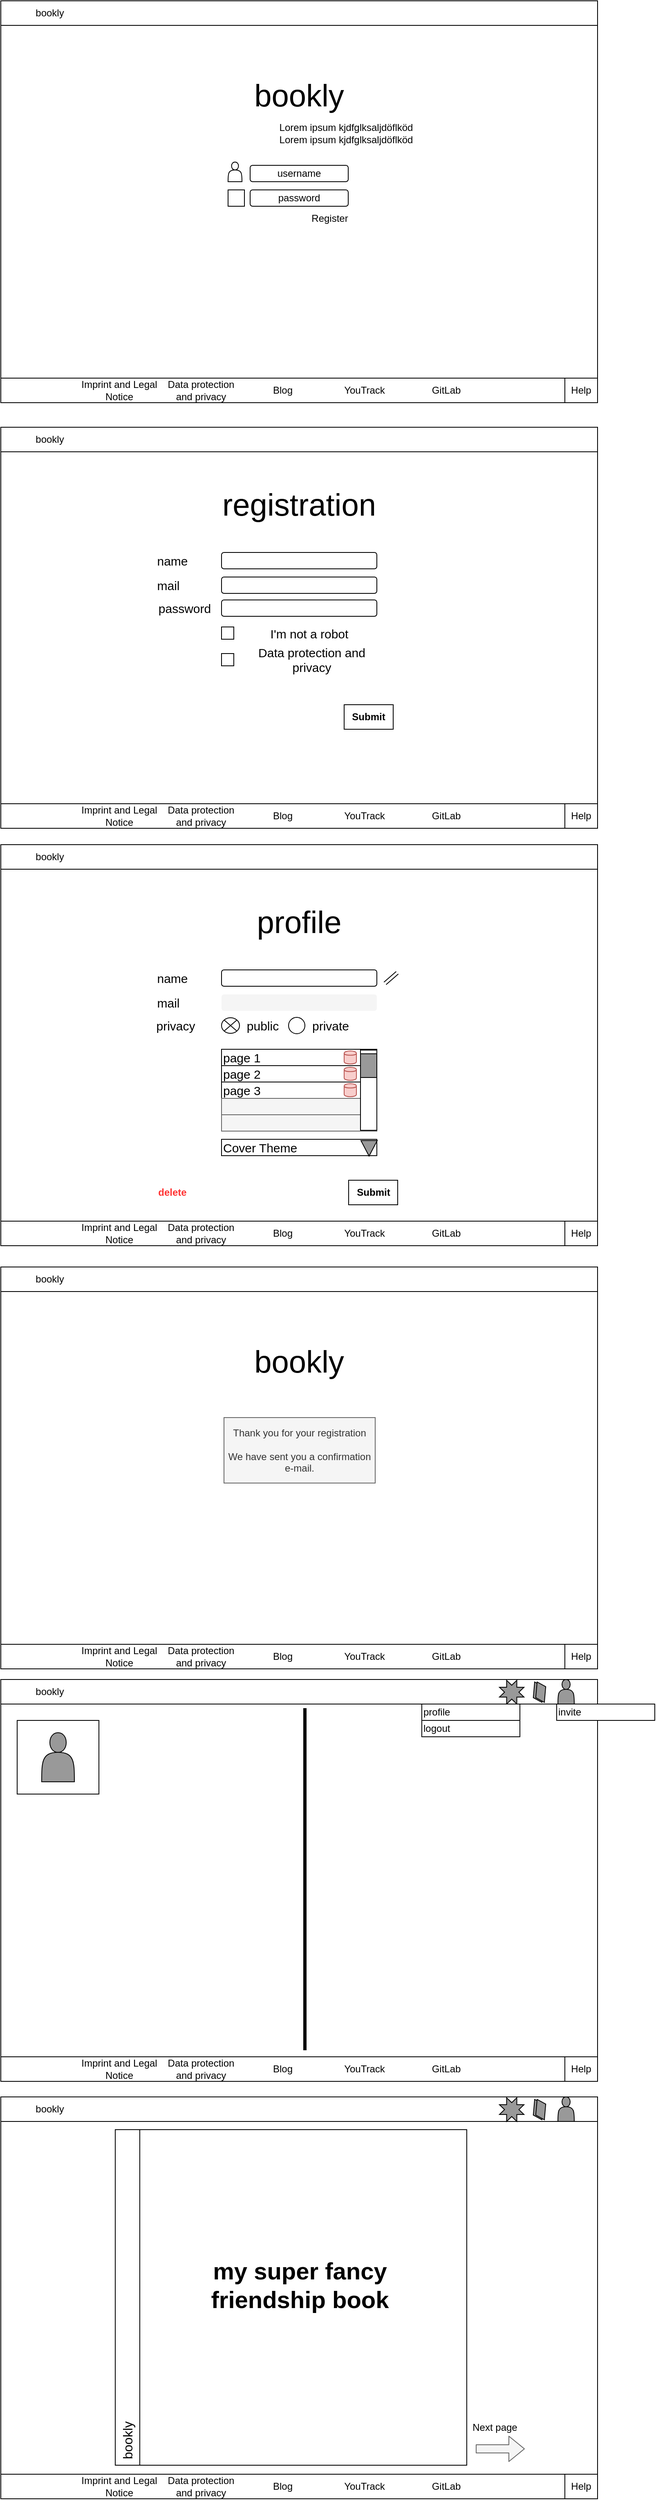 <mxfile version="12.1.4" type="device" pages="1"><diagram id="CyiumTYq1WqhmvlIJGal" name="Page-1"><mxGraphModel dx="778" dy="643" grid="1" gridSize="10" guides="1" tooltips="1" connect="1" arrows="1" fold="1" page="1" pageScale="1" pageWidth="827" pageHeight="1169" math="0" shadow="0"><root><mxCell id="0"/><mxCell id="1" parent="0"/><mxCell id="fNYBiVu1OPVGJNvYJy2b-1" value="" style="rounded=0;whiteSpace=wrap;html=1;" parent="1" vertex="1"><mxGeometry x="20" y="20" width="730" height="490" as="geometry"/></mxCell><mxCell id="fNYBiVu1OPVGJNvYJy2b-12" value="username" style="rounded=1;whiteSpace=wrap;html=1;" parent="1" vertex="1"><mxGeometry x="325" y="220" width="120" height="20" as="geometry"/></mxCell><mxCell id="fNYBiVu1OPVGJNvYJy2b-3" value="" style="shape=actor;whiteSpace=wrap;html=1;" parent="1" vertex="1"><mxGeometry x="298" y="216" width="17" height="24" as="geometry"/></mxCell><mxCell id="fNYBiVu1OPVGJNvYJy2b-16" value="password" style="rounded=1;whiteSpace=wrap;html=1;" parent="1" vertex="1"><mxGeometry x="325" y="250" width="120" height="20" as="geometry"/></mxCell><mxCell id="fNYBiVu1OPVGJNvYJy2b-18" value="" style="whiteSpace=wrap;html=1;aspect=fixed;" parent="1" vertex="1"><mxGeometry x="298" y="250" width="20" height="20" as="geometry"/></mxCell><mxCell id="fNYBiVu1OPVGJNvYJy2b-19" value="Register" style="rounded=0;whiteSpace=wrap;html=1;fillColor=#ffffff;strokeColor=none;" parent="1" vertex="1"><mxGeometry x="355" y="280" width="135" height="10" as="geometry"/></mxCell><mxCell id="fNYBiVu1OPVGJNvYJy2b-21" value="bookly" style="rounded=0;whiteSpace=wrap;html=1;fillColor=#ffffff;strokeColor=none;fontSize=38;" parent="1" vertex="1"><mxGeometry x="325" y="120" width="120" height="30" as="geometry"/></mxCell><mxCell id="fNYBiVu1OPVGJNvYJy2b-24" value="" style="rounded=0;whiteSpace=wrap;html=1;" parent="1" vertex="1"><mxGeometry x="20" y="540" width="730" height="490" as="geometry"/></mxCell><mxCell id="fNYBiVu1OPVGJNvYJy2b-25" value="" style="rounded=1;whiteSpace=wrap;html=1;" parent="1" vertex="1"><mxGeometry x="290" y="693" width="190" height="20" as="geometry"/></mxCell><mxCell id="fNYBiVu1OPVGJNvYJy2b-27" value="" style="rounded=1;whiteSpace=wrap;html=1;" parent="1" vertex="1"><mxGeometry x="290" y="723" width="190" height="20" as="geometry"/></mxCell><mxCell id="fNYBiVu1OPVGJNvYJy2b-30" value="registration" style="rounded=0;whiteSpace=wrap;html=1;fillColor=#ffffff;strokeColor=none;fontSize=38;" parent="1" vertex="1"><mxGeometry x="325" y="620" width="120" height="30" as="geometry"/></mxCell><mxCell id="fNYBiVu1OPVGJNvYJy2b-39" value="" style="group" parent="1" vertex="1" connectable="0"><mxGeometry x="20" y="540" width="730" height="30" as="geometry"/></mxCell><mxCell id="fNYBiVu1OPVGJNvYJy2b-40" value="" style="rounded=0;whiteSpace=wrap;html=1;" parent="fNYBiVu1OPVGJNvYJy2b-39" vertex="1"><mxGeometry width="730" height="30" as="geometry"/></mxCell><mxCell id="fNYBiVu1OPVGJNvYJy2b-41" value="bookly" style="rounded=0;whiteSpace=wrap;html=1;fillColor=none;strokeColor=none;" parent="fNYBiVu1OPVGJNvYJy2b-39" vertex="1"><mxGeometry width="120" height="30" as="geometry"/></mxCell><mxCell id="fNYBiVu1OPVGJNvYJy2b-42" value="&lt;font style=&quot;font-size: 12px&quot;&gt;Lorem ipsum kjdfglksaljdöflköd&lt;br&gt;&lt;/font&gt;" style="rounded=0;whiteSpace=wrap;html=1;fillColor=none;fontSize=38;strokeColor=none;" parent="1" vertex="1"><mxGeometry x="350" y="150" width="185" height="30" as="geometry"/></mxCell><mxCell id="fNYBiVu1OPVGJNvYJy2b-43" value="&lt;font style=&quot;font-size: 12px&quot;&gt;Lorem ipsum kjdfglksaljdöflköd&lt;br&gt;&lt;/font&gt;" style="rounded=0;whiteSpace=wrap;html=1;fillColor=none;fontSize=38;strokeColor=none;" parent="1" vertex="1"><mxGeometry x="350" y="165" width="185" height="30" as="geometry"/></mxCell><mxCell id="fNYBiVu1OPVGJNvYJy2b-44" value="" style="group" parent="1" vertex="1" connectable="0"><mxGeometry x="20" y="19" width="730" height="30" as="geometry"/></mxCell><mxCell id="fNYBiVu1OPVGJNvYJy2b-45" value="" style="rounded=0;whiteSpace=wrap;html=1;" parent="fNYBiVu1OPVGJNvYJy2b-44" vertex="1"><mxGeometry width="730" height="30" as="geometry"/></mxCell><mxCell id="fNYBiVu1OPVGJNvYJy2b-46" value="bookly" style="rounded=0;whiteSpace=wrap;html=1;fillColor=none;strokeColor=none;" parent="fNYBiVu1OPVGJNvYJy2b-44" vertex="1"><mxGeometry width="120" height="30" as="geometry"/></mxCell><mxCell id="fNYBiVu1OPVGJNvYJy2b-49" value="name" style="rounded=0;whiteSpace=wrap;html=1;fillColor=#ffffff;fontSize=15;strokeColor=none;verticalAlign=middle;labelBorderColor=none;" parent="1" vertex="1"><mxGeometry x="200" y="690" width="60" height="26" as="geometry"/></mxCell><mxCell id="fNYBiVu1OPVGJNvYJy2b-50" value="mail" style="rounded=0;whiteSpace=wrap;html=1;fillColor=#ffffff;fontSize=15;strokeColor=none;" parent="1" vertex="1"><mxGeometry x="210" y="720" width="30" height="26" as="geometry"/></mxCell><mxCell id="fNYBiVu1OPVGJNvYJy2b-51" value="" style="rounded=1;whiteSpace=wrap;html=1;" parent="1" vertex="1"><mxGeometry x="290" y="751" width="190" height="20" as="geometry"/></mxCell><mxCell id="fNYBiVu1OPVGJNvYJy2b-52" value="password" style="rounded=0;whiteSpace=wrap;html=1;fillColor=#ffffff;fontSize=15;strokeColor=none;" parent="1" vertex="1"><mxGeometry x="230" y="748" width="30" height="26" as="geometry"/></mxCell><mxCell id="fNYBiVu1OPVGJNvYJy2b-53" value="" style="whiteSpace=wrap;html=1;aspect=fixed;fillColor=#ffffff;fontSize=15;" parent="1" vertex="1"><mxGeometry x="290" y="784" width="15" height="15" as="geometry"/></mxCell><mxCell id="fNYBiVu1OPVGJNvYJy2b-54" value="I'm not a robot" style="rounded=0;whiteSpace=wrap;html=1;fillColor=#ffffff;fontSize=15;strokeColor=none;" parent="1" vertex="1"><mxGeometry x="315" y="779" width="165" height="26" as="geometry"/></mxCell><mxCell id="fNYBiVu1OPVGJNvYJy2b-55" value="" style="whiteSpace=wrap;html=1;aspect=fixed;fillColor=#ffffff;fontSize=15;" parent="1" vertex="1"><mxGeometry x="290" y="816.5" width="15" height="15" as="geometry"/></mxCell><mxCell id="fNYBiVu1OPVGJNvYJy2b-56" value="Data protection and privacy" style="rounded=0;whiteSpace=wrap;html=1;fillColor=#ffffff;fontSize=15;strokeColor=none;" parent="1" vertex="1"><mxGeometry x="318" y="811" width="165" height="26" as="geometry"/></mxCell><mxCell id="fNYBiVu1OPVGJNvYJy2b-61" value="Submit" style="rounded=0;whiteSpace=wrap;html=1;fontStyle=1" parent="1" vertex="1"><mxGeometry x="440" y="879" width="60" height="30" as="geometry"/></mxCell><mxCell id="fNYBiVu1OPVGJNvYJy2b-63" value="" style="rounded=0;whiteSpace=wrap;html=1;" parent="1" vertex="1"><mxGeometry x="20" y="1050" width="730" height="490" as="geometry"/></mxCell><mxCell id="fNYBiVu1OPVGJNvYJy2b-64" value="" style="rounded=1;whiteSpace=wrap;html=1;" parent="1" vertex="1"><mxGeometry x="290" y="1203" width="190" height="20" as="geometry"/></mxCell><mxCell id="fNYBiVu1OPVGJNvYJy2b-65" value="" style="rounded=1;whiteSpace=wrap;html=1;fillColor=#f5f5f5;strokeColor=none;fontColor=#333333;" parent="1" vertex="1"><mxGeometry x="290" y="1233" width="190" height="20" as="geometry"/></mxCell><mxCell id="fNYBiVu1OPVGJNvYJy2b-66" value="profile" style="rounded=0;whiteSpace=wrap;html=1;fillColor=#ffffff;strokeColor=none;fontSize=38;" parent="1" vertex="1"><mxGeometry x="325" y="1130" width="120" height="30" as="geometry"/></mxCell><mxCell id="fNYBiVu1OPVGJNvYJy2b-75" value="" style="group" parent="1" vertex="1" connectable="0"><mxGeometry x="20" y="1050" width="730" height="30" as="geometry"/></mxCell><mxCell id="fNYBiVu1OPVGJNvYJy2b-76" value="" style="rounded=0;whiteSpace=wrap;html=1;" parent="fNYBiVu1OPVGJNvYJy2b-75" vertex="1"><mxGeometry width="730" height="30" as="geometry"/></mxCell><mxCell id="fNYBiVu1OPVGJNvYJy2b-77" value="bookly" style="rounded=0;whiteSpace=wrap;html=1;fillColor=none;strokeColor=none;" parent="fNYBiVu1OPVGJNvYJy2b-75" vertex="1"><mxGeometry width="120" height="30" as="geometry"/></mxCell><mxCell id="fNYBiVu1OPVGJNvYJy2b-78" value="name" style="rounded=0;whiteSpace=wrap;html=1;fillColor=#ffffff;fontSize=15;strokeColor=none;verticalAlign=middle;labelBorderColor=none;" parent="1" vertex="1"><mxGeometry x="200" y="1200" width="60" height="26" as="geometry"/></mxCell><mxCell id="fNYBiVu1OPVGJNvYJy2b-79" value="mail" style="rounded=0;whiteSpace=wrap;html=1;fillColor=#ffffff;fontSize=15;strokeColor=none;" parent="1" vertex="1"><mxGeometry x="210" y="1230" width="30" height="26" as="geometry"/></mxCell><mxCell id="fNYBiVu1OPVGJNvYJy2b-81" value="privacy" style="rounded=0;whiteSpace=wrap;html=1;fillColor=#ffffff;fontSize=15;strokeColor=none;" parent="1" vertex="1"><mxGeometry x="219" y="1258" width="30" height="26" as="geometry"/></mxCell><mxCell id="fNYBiVu1OPVGJNvYJy2b-86" value="delete" style="rounded=0;whiteSpace=wrap;html=1;fontStyle=1;fontColor=#FF3333;strokeColor=none;fillColor=none;" parent="1" vertex="1"><mxGeometry x="200" y="1460" width="60" height="30" as="geometry"/></mxCell><mxCell id="fNYBiVu1OPVGJNvYJy2b-88" value="" style="shape=link;html=1;fontSize=15;" parent="1" edge="1"><mxGeometry width="50" height="50" relative="1" as="geometry"><mxPoint x="490" y="1219.5" as="sourcePoint"/><mxPoint x="505" y="1206.5" as="targetPoint"/></mxGeometry></mxCell><mxCell id="fNYBiVu1OPVGJNvYJy2b-89" value="public" style="rounded=0;whiteSpace=wrap;html=1;fillColor=#ffffff;fontSize=15;strokeColor=none;" parent="1" vertex="1"><mxGeometry x="318" y="1258" width="45" height="26" as="geometry"/></mxCell><mxCell id="fNYBiVu1OPVGJNvYJy2b-91" value="private" style="rounded=0;whiteSpace=wrap;html=1;fillColor=#ffffff;fontSize=15;strokeColor=none;" parent="1" vertex="1"><mxGeometry x="400.5" y="1258" width="45" height="26" as="geometry"/></mxCell><mxCell id="fNYBiVu1OPVGJNvYJy2b-92" value="" style="shape=sumEllipse;perimeter=ellipsePerimeter;whiteSpace=wrap;html=1;backgroundOutline=1;fillColor=#ffffff;fontSize=15;" parent="1" vertex="1"><mxGeometry x="290" y="1261.5" width="22" height="19" as="geometry"/></mxCell><mxCell id="fNYBiVu1OPVGJNvYJy2b-93" value="" style="ellipse;whiteSpace=wrap;html=1;aspect=fixed;fillColor=#ffffff;fontSize=15;" parent="1" vertex="1"><mxGeometry x="372" y="1261" width="20" height="20" as="geometry"/></mxCell><mxCell id="fNYBiVu1OPVGJNvYJy2b-94" value="Submit" style="rounded=0;whiteSpace=wrap;html=1;fontStyle=1" parent="1" vertex="1"><mxGeometry x="445.5" y="1460" width="60" height="30" as="geometry"/></mxCell><mxCell id="fNYBiVu1OPVGJNvYJy2b-95" value="" style="rounded=0;whiteSpace=wrap;html=1;fillColor=none;fontSize=15;fontColor=#FF3333;" parent="1" vertex="1"><mxGeometry x="290" y="1300" width="190" height="100" as="geometry"/></mxCell><mxCell id="fNYBiVu1OPVGJNvYJy2b-96" value="page 1" style="rounded=0;whiteSpace=wrap;html=1;fillColor=none;fontSize=15;fontColor=#000000;align=left;" parent="1" vertex="1"><mxGeometry x="290" y="1300" width="190" height="20" as="geometry"/></mxCell><mxCell id="fNYBiVu1OPVGJNvYJy2b-97" value="page 2" style="rounded=0;whiteSpace=wrap;html=1;fillColor=none;fontSize=15;fontColor=#000000;align=left;" parent="1" vertex="1"><mxGeometry x="290" y="1320" width="190" height="20" as="geometry"/></mxCell><mxCell id="fNYBiVu1OPVGJNvYJy2b-98" value="page 3" style="rounded=0;whiteSpace=wrap;html=1;fillColor=none;fontSize=15;fontColor=#000000;align=left;" parent="1" vertex="1"><mxGeometry x="290" y="1340" width="190" height="20" as="geometry"/></mxCell><mxCell id="fNYBiVu1OPVGJNvYJy2b-99" value="" style="rounded=0;whiteSpace=wrap;html=1;fillColor=#f5f5f5;fontSize=15;fontColor=#333333;strokeColor=#666666;" parent="1" vertex="1"><mxGeometry x="290" y="1360" width="190" height="20" as="geometry"/></mxCell><mxCell id="fNYBiVu1OPVGJNvYJy2b-102" value="" style="rounded=0;whiteSpace=wrap;html=1;fillColor=#f5f5f5;fontSize=15;fontColor=#333333;strokeColor=#666666;" parent="1" vertex="1"><mxGeometry x="290" y="1380" width="190" height="20" as="geometry"/></mxCell><mxCell id="fNYBiVu1OPVGJNvYJy2b-100" value="" style="rounded=0;whiteSpace=wrap;html=1;fillColor=#ffffff;fontSize=15;fontColor=#FF3333;rotation=90;" parent="1" vertex="1"><mxGeometry x="421" y="1340" width="98" height="20" as="geometry"/></mxCell><mxCell id="fNYBiVu1OPVGJNvYJy2b-101" value="" style="rounded=0;whiteSpace=wrap;html=1;fillColor=#999999;fontSize=15;fontColor=#FF3333;rotation=90;" parent="1" vertex="1"><mxGeometry x="455.5" y="1310" width="29" height="20" as="geometry"/></mxCell><mxCell id="fNYBiVu1OPVGJNvYJy2b-103" value="Cover Theme" style="rounded=0;whiteSpace=wrap;html=1;fontSize=15;align=left;" parent="1" vertex="1"><mxGeometry x="290" y="1410" width="190" height="20" as="geometry"/></mxCell><mxCell id="fNYBiVu1OPVGJNvYJy2b-104" value="" style="triangle;whiteSpace=wrap;html=1;fillColor=#999999;fontSize=15;fontColor=#000000;align=left;rotation=90;" parent="1" vertex="1"><mxGeometry x="461" y="1411" width="19" height="20" as="geometry"/></mxCell><mxCell id="fNYBiVu1OPVGJNvYJy2b-141" value="" style="rounded=0;whiteSpace=wrap;html=1;" parent="1" vertex="1"><mxGeometry x="20" y="1567" width="730" height="490" as="geometry"/></mxCell><mxCell id="fNYBiVu1OPVGJNvYJy2b-147" value="bookly" style="rounded=0;whiteSpace=wrap;html=1;fillColor=#ffffff;strokeColor=none;fontSize=38;" parent="1" vertex="1"><mxGeometry x="325" y="1667" width="120" height="30" as="geometry"/></mxCell><mxCell id="fNYBiVu1OPVGJNvYJy2b-157" value="Thank you for your registration&lt;br&gt;&lt;br&gt;We have sent you a confirmation e-mail." style="rounded=0;whiteSpace=wrap;html=1;fillColor=#f5f5f5;fontSize=12;strokeColor=#666666;labelBorderColor=none;align=center;fontColor=#333333;" parent="1" vertex="1"><mxGeometry x="293" y="1750" width="185" height="80" as="geometry"/></mxCell><mxCell id="fNYBiVu1OPVGJNvYJy2b-158" value="" style="group" parent="1" vertex="1" connectable="0"><mxGeometry x="20" y="1566" width="730" height="30" as="geometry"/></mxCell><mxCell id="fNYBiVu1OPVGJNvYJy2b-159" value="" style="rounded=0;whiteSpace=wrap;html=1;" parent="fNYBiVu1OPVGJNvYJy2b-158" vertex="1"><mxGeometry width="730" height="30" as="geometry"/></mxCell><mxCell id="fNYBiVu1OPVGJNvYJy2b-160" value="bookly" style="rounded=0;whiteSpace=wrap;html=1;fillColor=none;strokeColor=none;" parent="fNYBiVu1OPVGJNvYJy2b-158" vertex="1"><mxGeometry width="120" height="30" as="geometry"/></mxCell><mxCell id="fNYBiVu1OPVGJNvYJy2b-161" value="" style="rounded=0;whiteSpace=wrap;html=1;" parent="1" vertex="1"><mxGeometry x="20" y="2071" width="730" height="490" as="geometry"/></mxCell><mxCell id="fNYBiVu1OPVGJNvYJy2b-172" value="" style="group" parent="1" vertex="1" connectable="0"><mxGeometry x="20" y="2070" width="730" height="60" as="geometry"/></mxCell><mxCell id="fNYBiVu1OPVGJNvYJy2b-173" value="" style="rounded=0;whiteSpace=wrap;html=1;" parent="fNYBiVu1OPVGJNvYJy2b-172" vertex="1"><mxGeometry width="730" height="30" as="geometry"/></mxCell><mxCell id="fNYBiVu1OPVGJNvYJy2b-174" value="bookly" style="rounded=0;whiteSpace=wrap;html=1;fillColor=none;strokeColor=none;" parent="fNYBiVu1OPVGJNvYJy2b-172" vertex="1"><mxGeometry width="120" height="30" as="geometry"/></mxCell><mxCell id="fNYBiVu1OPVGJNvYJy2b-176" value="" style="verticalLabelPosition=bottom;verticalAlign=top;html=1;shape=mxgraph.basic.8_point_star;fillColor=#999999;fontSize=12;fontColor=#000000;align=left;" parent="fNYBiVu1OPVGJNvYJy2b-172" vertex="1"><mxGeometry x="610" y="1" width="30" height="29" as="geometry"/></mxCell><mxCell id="fNYBiVu1OPVGJNvYJy2b-178" value="" style="shape=parallelogram;perimeter=parallelogramPerimeter;whiteSpace=wrap;html=1;fillColor=#999999;fontSize=12;fontColor=#000000;align=left;rotation=-85;" parent="fNYBiVu1OPVGJNvYJy2b-172" vertex="1"><mxGeometry x="645.5" y="10" width="24" height="11" as="geometry"/></mxCell><mxCell id="fNYBiVu1OPVGJNvYJy2b-182" value="" style="shape=parallelogram;perimeter=parallelogramPerimeter;whiteSpace=wrap;html=1;fillColor=#999999;fontSize=12;fontColor=#000000;align=left;rotation=-85;" parent="fNYBiVu1OPVGJNvYJy2b-172" vertex="1"><mxGeometry x="648.5" y="10" width="24" height="11" as="geometry"/></mxCell><mxCell id="fNYBiVu1OPVGJNvYJy2b-184" value="" style="shape=actor;whiteSpace=wrap;html=1;fillColor=#999999;fontSize=12;fontColor=#000000;align=left;" parent="fNYBiVu1OPVGJNvYJy2b-172" vertex="1"><mxGeometry x="681.5" width="20" height="30" as="geometry"/></mxCell><mxCell id="fNYBiVu1OPVGJNvYJy2b-185" value="" style="verticalLabelPosition=bottom;verticalAlign=top;html=1;shape=mxgraph.basic.rect;fillColor=#ffffff;fillColor2=none;strokeColor=#000000;strokeWidth=1;size=20;indent=5;fontSize=12;fontColor=#000000;align=left;" parent="1" vertex="1"><mxGeometry x="535" y="2100" width="120" height="40" as="geometry"/></mxCell><mxCell id="fNYBiVu1OPVGJNvYJy2b-188" value="profile" style="rounded=0;whiteSpace=wrap;html=1;fontSize=12;align=left;" parent="1" vertex="1"><mxGeometry x="535" y="2100" width="120" height="20" as="geometry"/></mxCell><mxCell id="fNYBiVu1OPVGJNvYJy2b-189" value="logout" style="rounded=0;whiteSpace=wrap;html=1;fontSize=12;align=left;" parent="1" vertex="1"><mxGeometry x="535" y="2120" width="120" height="20" as="geometry"/></mxCell><mxCell id="fNYBiVu1OPVGJNvYJy2b-191" value="invite" style="rounded=0;whiteSpace=wrap;html=1;fontSize=12;align=left;" parent="1" vertex="1"><mxGeometry x="700" y="2100" width="120" height="20" as="geometry"/></mxCell><mxCell id="fNYBiVu1OPVGJNvYJy2b-195" value="" style="line;strokeWidth=4;html=1;perimeter=backbonePerimeter;points=[];outlineConnect=0;fillColor=#999999;fontSize=12;fontColor=#000000;align=left;rotation=90;" parent="1" vertex="1"><mxGeometry x="183" y="2309" width="418" height="10" as="geometry"/></mxCell><mxCell id="fNYBiVu1OPVGJNvYJy2b-196" value="" style="rounded=0;whiteSpace=wrap;html=1;fontSize=12;align=left;" parent="1" vertex="1"><mxGeometry x="40" y="2120" width="100" height="90" as="geometry"/></mxCell><mxCell id="fNYBiVu1OPVGJNvYJy2b-197" value="" style="shape=actor;whiteSpace=wrap;html=1;fillColor=#999999;fontSize=12;fontColor=#000000;align=left;" parent="1" vertex="1"><mxGeometry x="70" y="2135" width="40" height="60" as="geometry"/></mxCell><mxCell id="o-MsTQPgjWtZvkiAnAtb-1" value="" style="shape=cylinder;whiteSpace=wrap;html=1;boundedLbl=1;backgroundOutline=1;fillColor=#f8cecc;strokeColor=#b85450;" vertex="1" parent="1"><mxGeometry x="440" y="1302" width="15" height="16" as="geometry"/></mxCell><mxCell id="o-MsTQPgjWtZvkiAnAtb-2" value="" style="shape=cylinder;whiteSpace=wrap;html=1;boundedLbl=1;backgroundOutline=1;fillColor=#f8cecc;strokeColor=#b85450;" vertex="1" parent="1"><mxGeometry x="440" y="1322" width="15" height="16" as="geometry"/></mxCell><mxCell id="o-MsTQPgjWtZvkiAnAtb-3" value="" style="shape=cylinder;whiteSpace=wrap;html=1;boundedLbl=1;backgroundOutline=1;fillColor=#f8cecc;strokeColor=#b85450;" vertex="1" parent="1"><mxGeometry x="440" y="1342" width="15" height="16" as="geometry"/></mxCell><mxCell id="o-MsTQPgjWtZvkiAnAtb-4" value="" style="rounded=0;whiteSpace=wrap;html=1;" vertex="1" parent="1"><mxGeometry x="20" y="2581" width="730" height="490" as="geometry"/></mxCell><mxCell id="o-MsTQPgjWtZvkiAnAtb-5" value="" style="group" vertex="1" connectable="0" parent="1"><mxGeometry x="20" y="3041" width="730" height="30" as="geometry"/></mxCell><mxCell id="o-MsTQPgjWtZvkiAnAtb-6" value="" style="rounded=0;whiteSpace=wrap;html=1;" vertex="1" parent="o-MsTQPgjWtZvkiAnAtb-5"><mxGeometry width="730" height="30" as="geometry"/></mxCell><mxCell id="o-MsTQPgjWtZvkiAnAtb-7" value="Imprint and Legal Notice" style="rounded=0;whiteSpace=wrap;html=1;fillColor=none;strokeColor=none;" vertex="1" parent="o-MsTQPgjWtZvkiAnAtb-5"><mxGeometry x="95" width="100" height="30" as="geometry"/></mxCell><mxCell id="o-MsTQPgjWtZvkiAnAtb-8" value="Data protection and privacy" style="rounded=0;whiteSpace=wrap;html=1;fillColor=none;strokeColor=none;" vertex="1" parent="o-MsTQPgjWtZvkiAnAtb-5"><mxGeometry x="195" width="100" height="30" as="geometry"/></mxCell><mxCell id="o-MsTQPgjWtZvkiAnAtb-9" value="GitLab" style="rounded=0;whiteSpace=wrap;html=1;fillColor=none;strokeColor=none;" vertex="1" parent="o-MsTQPgjWtZvkiAnAtb-5"><mxGeometry x="495" width="100" height="30" as="geometry"/></mxCell><mxCell id="o-MsTQPgjWtZvkiAnAtb-10" value="Help" style="rounded=0;whiteSpace=wrap;html=1;" vertex="1" parent="o-MsTQPgjWtZvkiAnAtb-5"><mxGeometry x="690" width="40" height="30" as="geometry"/></mxCell><mxCell id="o-MsTQPgjWtZvkiAnAtb-11" value="YouTrack" style="rounded=0;whiteSpace=wrap;html=1;fillColor=none;strokeColor=none;" vertex="1" parent="o-MsTQPgjWtZvkiAnAtb-5"><mxGeometry x="395" width="100" height="30" as="geometry"/></mxCell><mxCell id="o-MsTQPgjWtZvkiAnAtb-12" value="Blog" style="rounded=0;whiteSpace=wrap;html=1;fillColor=none;strokeColor=none;" vertex="1" parent="o-MsTQPgjWtZvkiAnAtb-5"><mxGeometry x="295" width="100" height="30" as="geometry"/></mxCell><mxCell id="o-MsTQPgjWtZvkiAnAtb-13" value="" style="group" vertex="1" connectable="0" parent="1"><mxGeometry x="20" y="2580" width="730" height="60" as="geometry"/></mxCell><mxCell id="o-MsTQPgjWtZvkiAnAtb-14" value="" style="rounded=0;whiteSpace=wrap;html=1;" vertex="1" parent="o-MsTQPgjWtZvkiAnAtb-13"><mxGeometry width="730" height="30" as="geometry"/></mxCell><mxCell id="o-MsTQPgjWtZvkiAnAtb-15" value="bookly" style="rounded=0;whiteSpace=wrap;html=1;fillColor=none;strokeColor=none;" vertex="1" parent="o-MsTQPgjWtZvkiAnAtb-13"><mxGeometry width="120" height="30" as="geometry"/></mxCell><mxCell id="o-MsTQPgjWtZvkiAnAtb-16" value="" style="verticalLabelPosition=bottom;verticalAlign=top;html=1;shape=mxgraph.basic.8_point_star;fillColor=#999999;fontSize=12;fontColor=#000000;align=left;" vertex="1" parent="o-MsTQPgjWtZvkiAnAtb-13"><mxGeometry x="610" y="1" width="30" height="29" as="geometry"/></mxCell><mxCell id="o-MsTQPgjWtZvkiAnAtb-17" value="" style="shape=parallelogram;perimeter=parallelogramPerimeter;whiteSpace=wrap;html=1;fillColor=#999999;fontSize=12;fontColor=#000000;align=left;rotation=-85;" vertex="1" parent="o-MsTQPgjWtZvkiAnAtb-13"><mxGeometry x="645.5" y="10" width="24" height="11" as="geometry"/></mxCell><mxCell id="o-MsTQPgjWtZvkiAnAtb-18" value="" style="shape=parallelogram;perimeter=parallelogramPerimeter;whiteSpace=wrap;html=1;fillColor=#999999;fontSize=12;fontColor=#000000;align=left;rotation=-85;" vertex="1" parent="o-MsTQPgjWtZvkiAnAtb-13"><mxGeometry x="648.5" y="10" width="24" height="11" as="geometry"/></mxCell><mxCell id="o-MsTQPgjWtZvkiAnAtb-19" value="" style="shape=actor;whiteSpace=wrap;html=1;fillColor=#999999;fontSize=12;fontColor=#000000;align=left;" vertex="1" parent="o-MsTQPgjWtZvkiAnAtb-13"><mxGeometry x="681.5" width="20" height="30" as="geometry"/></mxCell><mxCell id="o-MsTQPgjWtZvkiAnAtb-26" value="" style="rounded=0;whiteSpace=wrap;html=1;" vertex="1" parent="1"><mxGeometry x="160" y="2620" width="430" height="410" as="geometry"/></mxCell><mxCell id="o-MsTQPgjWtZvkiAnAtb-28" value="my super fancy friendship book" style="text;html=1;strokeColor=none;fillColor=none;align=center;verticalAlign=middle;whiteSpace=wrap;rounded=0;fontStyle=1;fontSize=29;" vertex="1" parent="1"><mxGeometry x="250.5" y="2795" width="270" height="30" as="geometry"/></mxCell><mxCell id="o-MsTQPgjWtZvkiAnAtb-29" value="" style="shape=flexArrow;endArrow=classic;html=1;fontSize=16;fillColor=#f5f5f5;strokeColor=#666666;" edge="1" parent="1"><mxGeometry width="50" height="50" relative="1" as="geometry"><mxPoint x="601" y="3010" as="sourcePoint"/><mxPoint x="661" y="3010" as="targetPoint"/></mxGeometry></mxCell><mxCell id="o-MsTQPgjWtZvkiAnAtb-31" value="" style="rounded=0;whiteSpace=wrap;html=1;fontSize=16;" vertex="1" parent="1"><mxGeometry x="160" y="2620" width="30" height="410" as="geometry"/></mxCell><mxCell id="o-MsTQPgjWtZvkiAnAtb-33" value="bookly" style="text;html=1;strokeColor=none;fillColor=none;align=center;verticalAlign=middle;whiteSpace=wrap;rounded=0;fontSize=16;rotation=-90;" vertex="1" parent="1"><mxGeometry x="117.5" y="2990" width="115" height="20" as="geometry"/></mxCell><mxCell id="o-MsTQPgjWtZvkiAnAtb-34" value="Next page" style="text;html=1;strokeColor=none;fillColor=none;align=center;verticalAlign=top;whiteSpace=wrap;rounded=0;fontSize=12;fontColor=#000000;" vertex="1" parent="1"><mxGeometry x="580" y="2970" width="89" height="20" as="geometry"/></mxCell><mxCell id="o-MsTQPgjWtZvkiAnAtb-38" value="" style="group" vertex="1" connectable="0" parent="1"><mxGeometry x="20" y="2531" width="730" height="30" as="geometry"/></mxCell><mxCell id="o-MsTQPgjWtZvkiAnAtb-39" value="" style="rounded=0;whiteSpace=wrap;html=1;" vertex="1" parent="o-MsTQPgjWtZvkiAnAtb-38"><mxGeometry width="730" height="30" as="geometry"/></mxCell><mxCell id="o-MsTQPgjWtZvkiAnAtb-40" value="Imprint and Legal Notice" style="rounded=0;whiteSpace=wrap;html=1;fillColor=none;strokeColor=none;" vertex="1" parent="o-MsTQPgjWtZvkiAnAtb-38"><mxGeometry x="95" width="100" height="30" as="geometry"/></mxCell><mxCell id="o-MsTQPgjWtZvkiAnAtb-41" value="Data protection and privacy" style="rounded=0;whiteSpace=wrap;html=1;fillColor=none;strokeColor=none;" vertex="1" parent="o-MsTQPgjWtZvkiAnAtb-38"><mxGeometry x="195" width="100" height="30" as="geometry"/></mxCell><mxCell id="o-MsTQPgjWtZvkiAnAtb-42" value="GitLab" style="rounded=0;whiteSpace=wrap;html=1;fillColor=none;strokeColor=none;" vertex="1" parent="o-MsTQPgjWtZvkiAnAtb-38"><mxGeometry x="495" width="100" height="30" as="geometry"/></mxCell><mxCell id="o-MsTQPgjWtZvkiAnAtb-43" value="Help" style="rounded=0;whiteSpace=wrap;html=1;" vertex="1" parent="o-MsTQPgjWtZvkiAnAtb-38"><mxGeometry x="690" width="40" height="30" as="geometry"/></mxCell><mxCell id="o-MsTQPgjWtZvkiAnAtb-44" value="YouTrack" style="rounded=0;whiteSpace=wrap;html=1;fillColor=none;strokeColor=none;" vertex="1" parent="o-MsTQPgjWtZvkiAnAtb-38"><mxGeometry x="395" width="100" height="30" as="geometry"/></mxCell><mxCell id="o-MsTQPgjWtZvkiAnAtb-45" value="Blog" style="rounded=0;whiteSpace=wrap;html=1;fillColor=none;strokeColor=none;" vertex="1" parent="o-MsTQPgjWtZvkiAnAtb-38"><mxGeometry x="295" width="100" height="30" as="geometry"/></mxCell><mxCell id="o-MsTQPgjWtZvkiAnAtb-46" value="" style="group" vertex="1" connectable="0" parent="1"><mxGeometry x="20" y="2027" width="730" height="30" as="geometry"/></mxCell><mxCell id="o-MsTQPgjWtZvkiAnAtb-47" value="" style="rounded=0;whiteSpace=wrap;html=1;" vertex="1" parent="o-MsTQPgjWtZvkiAnAtb-46"><mxGeometry width="730" height="30" as="geometry"/></mxCell><mxCell id="o-MsTQPgjWtZvkiAnAtb-48" value="Imprint and Legal Notice" style="rounded=0;whiteSpace=wrap;html=1;fillColor=none;strokeColor=none;" vertex="1" parent="o-MsTQPgjWtZvkiAnAtb-46"><mxGeometry x="95" width="100" height="30" as="geometry"/></mxCell><mxCell id="o-MsTQPgjWtZvkiAnAtb-49" value="Data protection and privacy" style="rounded=0;whiteSpace=wrap;html=1;fillColor=none;strokeColor=none;" vertex="1" parent="o-MsTQPgjWtZvkiAnAtb-46"><mxGeometry x="195" width="100" height="30" as="geometry"/></mxCell><mxCell id="o-MsTQPgjWtZvkiAnAtb-50" value="GitLab" style="rounded=0;whiteSpace=wrap;html=1;fillColor=none;strokeColor=none;" vertex="1" parent="o-MsTQPgjWtZvkiAnAtb-46"><mxGeometry x="495" width="100" height="30" as="geometry"/></mxCell><mxCell id="o-MsTQPgjWtZvkiAnAtb-51" value="Help" style="rounded=0;whiteSpace=wrap;html=1;" vertex="1" parent="o-MsTQPgjWtZvkiAnAtb-46"><mxGeometry x="690" width="40" height="30" as="geometry"/></mxCell><mxCell id="o-MsTQPgjWtZvkiAnAtb-52" value="YouTrack" style="rounded=0;whiteSpace=wrap;html=1;fillColor=none;strokeColor=none;" vertex="1" parent="o-MsTQPgjWtZvkiAnAtb-46"><mxGeometry x="395" width="100" height="30" as="geometry"/></mxCell><mxCell id="o-MsTQPgjWtZvkiAnAtb-53" value="Blog" style="rounded=0;whiteSpace=wrap;html=1;fillColor=none;strokeColor=none;" vertex="1" parent="o-MsTQPgjWtZvkiAnAtb-46"><mxGeometry x="295" width="100" height="30" as="geometry"/></mxCell><mxCell id="o-MsTQPgjWtZvkiAnAtb-54" value="" style="group" vertex="1" connectable="0" parent="1"><mxGeometry x="20" y="1510" width="730" height="30" as="geometry"/></mxCell><mxCell id="o-MsTQPgjWtZvkiAnAtb-55" value="" style="rounded=0;whiteSpace=wrap;html=1;" vertex="1" parent="o-MsTQPgjWtZvkiAnAtb-54"><mxGeometry width="730" height="30" as="geometry"/></mxCell><mxCell id="o-MsTQPgjWtZvkiAnAtb-56" value="Imprint and Legal Notice" style="rounded=0;whiteSpace=wrap;html=1;fillColor=none;strokeColor=none;" vertex="1" parent="o-MsTQPgjWtZvkiAnAtb-54"><mxGeometry x="95" width="100" height="30" as="geometry"/></mxCell><mxCell id="o-MsTQPgjWtZvkiAnAtb-57" value="Data protection and privacy" style="rounded=0;whiteSpace=wrap;html=1;fillColor=none;strokeColor=none;" vertex="1" parent="o-MsTQPgjWtZvkiAnAtb-54"><mxGeometry x="195" width="100" height="30" as="geometry"/></mxCell><mxCell id="o-MsTQPgjWtZvkiAnAtb-58" value="GitLab" style="rounded=0;whiteSpace=wrap;html=1;fillColor=none;strokeColor=none;" vertex="1" parent="o-MsTQPgjWtZvkiAnAtb-54"><mxGeometry x="495" width="100" height="30" as="geometry"/></mxCell><mxCell id="o-MsTQPgjWtZvkiAnAtb-59" value="Help" style="rounded=0;whiteSpace=wrap;html=1;" vertex="1" parent="o-MsTQPgjWtZvkiAnAtb-54"><mxGeometry x="690" width="40" height="30" as="geometry"/></mxCell><mxCell id="o-MsTQPgjWtZvkiAnAtb-60" value="YouTrack" style="rounded=0;whiteSpace=wrap;html=1;fillColor=none;strokeColor=none;" vertex="1" parent="o-MsTQPgjWtZvkiAnAtb-54"><mxGeometry x="395" width="100" height="30" as="geometry"/></mxCell><mxCell id="o-MsTQPgjWtZvkiAnAtb-61" value="Blog" style="rounded=0;whiteSpace=wrap;html=1;fillColor=none;strokeColor=none;" vertex="1" parent="o-MsTQPgjWtZvkiAnAtb-54"><mxGeometry x="295" width="100" height="30" as="geometry"/></mxCell><mxCell id="o-MsTQPgjWtZvkiAnAtb-62" value="" style="group" vertex="1" connectable="0" parent="1"><mxGeometry x="20" y="1000" width="730" height="30" as="geometry"/></mxCell><mxCell id="o-MsTQPgjWtZvkiAnAtb-63" value="" style="rounded=0;whiteSpace=wrap;html=1;" vertex="1" parent="o-MsTQPgjWtZvkiAnAtb-62"><mxGeometry width="730" height="30" as="geometry"/></mxCell><mxCell id="o-MsTQPgjWtZvkiAnAtb-64" value="Imprint and Legal Notice" style="rounded=0;whiteSpace=wrap;html=1;fillColor=none;strokeColor=none;" vertex="1" parent="o-MsTQPgjWtZvkiAnAtb-62"><mxGeometry x="95" width="100" height="30" as="geometry"/></mxCell><mxCell id="o-MsTQPgjWtZvkiAnAtb-65" value="Data protection and privacy" style="rounded=0;whiteSpace=wrap;html=1;fillColor=none;strokeColor=none;" vertex="1" parent="o-MsTQPgjWtZvkiAnAtb-62"><mxGeometry x="195" width="100" height="30" as="geometry"/></mxCell><mxCell id="o-MsTQPgjWtZvkiAnAtb-66" value="GitLab" style="rounded=0;whiteSpace=wrap;html=1;fillColor=none;strokeColor=none;" vertex="1" parent="o-MsTQPgjWtZvkiAnAtb-62"><mxGeometry x="495" width="100" height="30" as="geometry"/></mxCell><mxCell id="o-MsTQPgjWtZvkiAnAtb-67" value="Help" style="rounded=0;whiteSpace=wrap;html=1;" vertex="1" parent="o-MsTQPgjWtZvkiAnAtb-62"><mxGeometry x="690" width="40" height="30" as="geometry"/></mxCell><mxCell id="o-MsTQPgjWtZvkiAnAtb-68" value="YouTrack" style="rounded=0;whiteSpace=wrap;html=1;fillColor=none;strokeColor=none;" vertex="1" parent="o-MsTQPgjWtZvkiAnAtb-62"><mxGeometry x="395" width="100" height="30" as="geometry"/></mxCell><mxCell id="o-MsTQPgjWtZvkiAnAtb-69" value="Blog" style="rounded=0;whiteSpace=wrap;html=1;fillColor=none;strokeColor=none;" vertex="1" parent="o-MsTQPgjWtZvkiAnAtb-62"><mxGeometry x="295" width="100" height="30" as="geometry"/></mxCell><mxCell id="o-MsTQPgjWtZvkiAnAtb-70" value="" style="group" vertex="1" connectable="0" parent="1"><mxGeometry x="20" y="480" width="730" height="30" as="geometry"/></mxCell><mxCell id="o-MsTQPgjWtZvkiAnAtb-71" value="" style="rounded=0;whiteSpace=wrap;html=1;" vertex="1" parent="o-MsTQPgjWtZvkiAnAtb-70"><mxGeometry width="730" height="30" as="geometry"/></mxCell><mxCell id="o-MsTQPgjWtZvkiAnAtb-72" value="Imprint and Legal Notice" style="rounded=0;whiteSpace=wrap;html=1;fillColor=none;strokeColor=none;" vertex="1" parent="o-MsTQPgjWtZvkiAnAtb-70"><mxGeometry x="95" width="100" height="30" as="geometry"/></mxCell><mxCell id="o-MsTQPgjWtZvkiAnAtb-73" value="Data protection and privacy" style="rounded=0;whiteSpace=wrap;html=1;fillColor=none;strokeColor=none;" vertex="1" parent="o-MsTQPgjWtZvkiAnAtb-70"><mxGeometry x="195" width="100" height="30" as="geometry"/></mxCell><mxCell id="o-MsTQPgjWtZvkiAnAtb-74" value="GitLab" style="rounded=0;whiteSpace=wrap;html=1;fillColor=none;strokeColor=none;" vertex="1" parent="o-MsTQPgjWtZvkiAnAtb-70"><mxGeometry x="495" width="100" height="30" as="geometry"/></mxCell><mxCell id="o-MsTQPgjWtZvkiAnAtb-75" value="Help" style="rounded=0;whiteSpace=wrap;html=1;" vertex="1" parent="o-MsTQPgjWtZvkiAnAtb-70"><mxGeometry x="690" width="40" height="30" as="geometry"/></mxCell><mxCell id="o-MsTQPgjWtZvkiAnAtb-76" value="YouTrack" style="rounded=0;whiteSpace=wrap;html=1;fillColor=none;strokeColor=none;" vertex="1" parent="o-MsTQPgjWtZvkiAnAtb-70"><mxGeometry x="395" width="100" height="30" as="geometry"/></mxCell><mxCell id="o-MsTQPgjWtZvkiAnAtb-77" value="Blog" style="rounded=0;whiteSpace=wrap;html=1;fillColor=none;strokeColor=none;" vertex="1" parent="o-MsTQPgjWtZvkiAnAtb-70"><mxGeometry x="295" width="100" height="30" as="geometry"/></mxCell></root></mxGraphModel></diagram></mxfile>